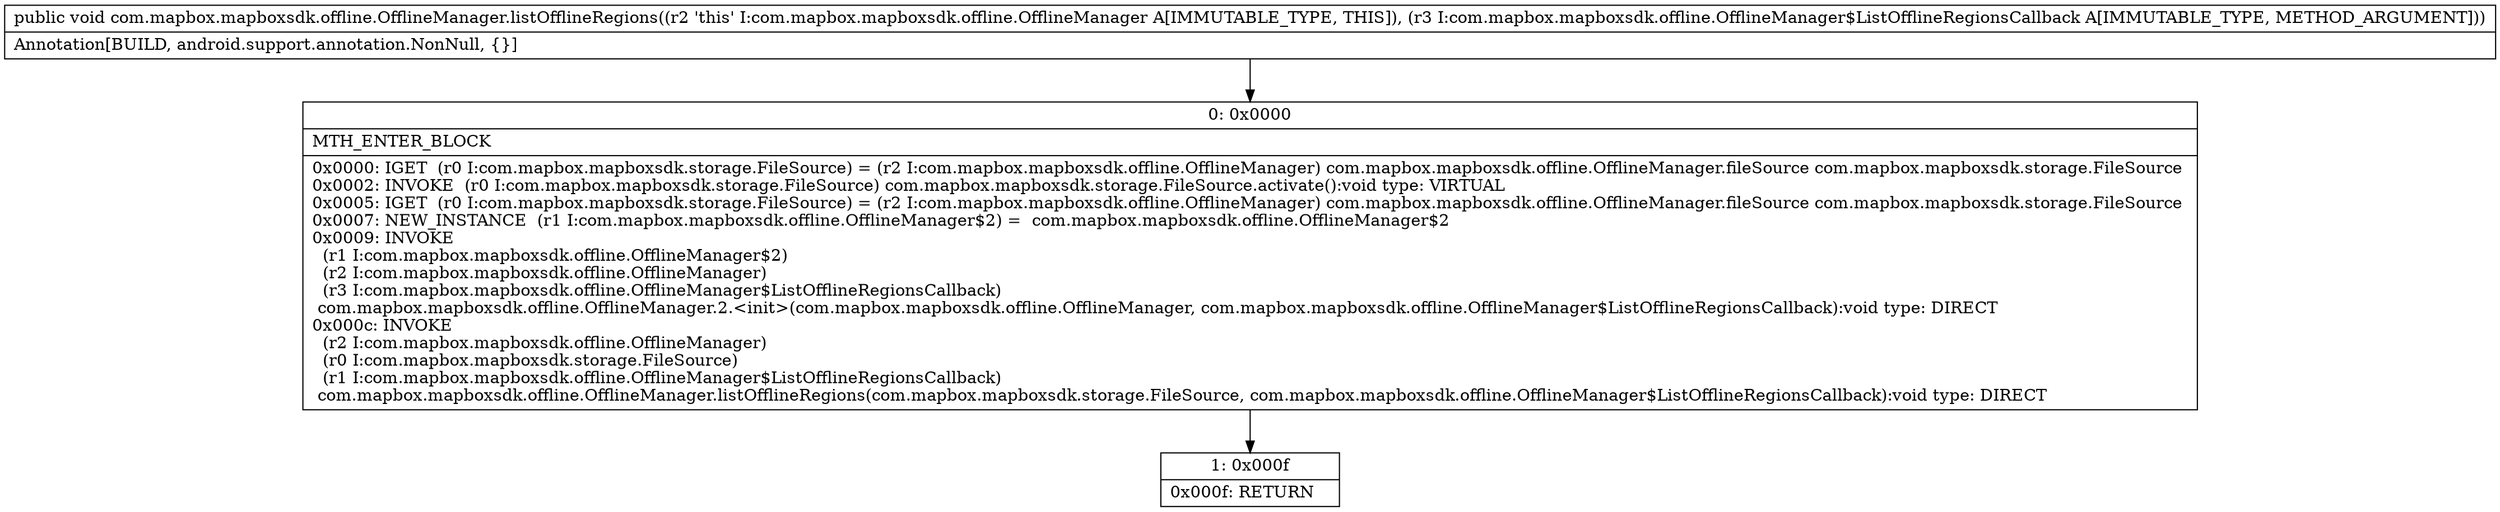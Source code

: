 digraph "CFG forcom.mapbox.mapboxsdk.offline.OfflineManager.listOfflineRegions(Lcom\/mapbox\/mapboxsdk\/offline\/OfflineManager$ListOfflineRegionsCallback;)V" {
Node_0 [shape=record,label="{0\:\ 0x0000|MTH_ENTER_BLOCK\l|0x0000: IGET  (r0 I:com.mapbox.mapboxsdk.storage.FileSource) = (r2 I:com.mapbox.mapboxsdk.offline.OfflineManager) com.mapbox.mapboxsdk.offline.OfflineManager.fileSource com.mapbox.mapboxsdk.storage.FileSource \l0x0002: INVOKE  (r0 I:com.mapbox.mapboxsdk.storage.FileSource) com.mapbox.mapboxsdk.storage.FileSource.activate():void type: VIRTUAL \l0x0005: IGET  (r0 I:com.mapbox.mapboxsdk.storage.FileSource) = (r2 I:com.mapbox.mapboxsdk.offline.OfflineManager) com.mapbox.mapboxsdk.offline.OfflineManager.fileSource com.mapbox.mapboxsdk.storage.FileSource \l0x0007: NEW_INSTANCE  (r1 I:com.mapbox.mapboxsdk.offline.OfflineManager$2) =  com.mapbox.mapboxsdk.offline.OfflineManager$2 \l0x0009: INVOKE  \l  (r1 I:com.mapbox.mapboxsdk.offline.OfflineManager$2)\l  (r2 I:com.mapbox.mapboxsdk.offline.OfflineManager)\l  (r3 I:com.mapbox.mapboxsdk.offline.OfflineManager$ListOfflineRegionsCallback)\l com.mapbox.mapboxsdk.offline.OfflineManager.2.\<init\>(com.mapbox.mapboxsdk.offline.OfflineManager, com.mapbox.mapboxsdk.offline.OfflineManager$ListOfflineRegionsCallback):void type: DIRECT \l0x000c: INVOKE  \l  (r2 I:com.mapbox.mapboxsdk.offline.OfflineManager)\l  (r0 I:com.mapbox.mapboxsdk.storage.FileSource)\l  (r1 I:com.mapbox.mapboxsdk.offline.OfflineManager$ListOfflineRegionsCallback)\l com.mapbox.mapboxsdk.offline.OfflineManager.listOfflineRegions(com.mapbox.mapboxsdk.storage.FileSource, com.mapbox.mapboxsdk.offline.OfflineManager$ListOfflineRegionsCallback):void type: DIRECT \l}"];
Node_1 [shape=record,label="{1\:\ 0x000f|0x000f: RETURN   \l}"];
MethodNode[shape=record,label="{public void com.mapbox.mapboxsdk.offline.OfflineManager.listOfflineRegions((r2 'this' I:com.mapbox.mapboxsdk.offline.OfflineManager A[IMMUTABLE_TYPE, THIS]), (r3 I:com.mapbox.mapboxsdk.offline.OfflineManager$ListOfflineRegionsCallback A[IMMUTABLE_TYPE, METHOD_ARGUMENT]))  | Annotation[BUILD, android.support.annotation.NonNull, \{\}]\l}"];
MethodNode -> Node_0;
Node_0 -> Node_1;
}

